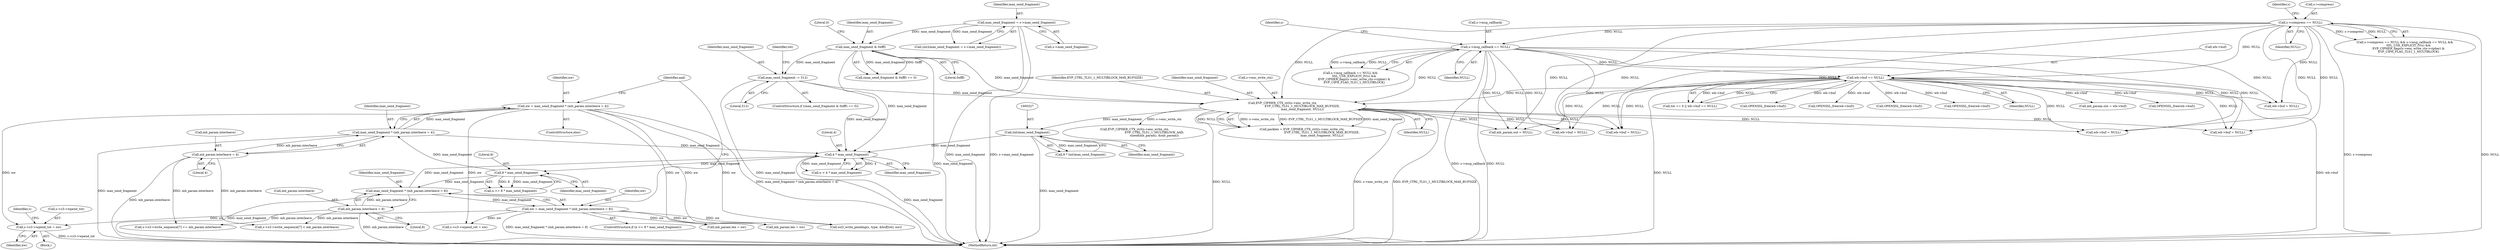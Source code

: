 digraph "0_openssl_77c77f0a1b9f15b869ca3342186dfbedd1119d0e@pointer" {
"1000631" [label="(Call,s->s3->wpend_tot = nw)"];
"1000441" [label="(Call,nw = max_send_fragment * (mb_param.interleave = 4))"];
"1000443" [label="(Call,max_send_fragment * (mb_param.interleave = 4))"];
"1000428" [label="(Call,8 * max_send_fragment)"];
"1000386" [label="(Call,4 * max_send_fragment)"];
"1000292" [label="(Call,max_send_fragment & 0xfff)"];
"1000258" [label="(Call,max_send_fragment = s->max_send_fragment)"];
"1000433" [label="(Call,max_send_fragment * (mb_param.interleave = 8))"];
"1000435" [label="(Call,mb_param.interleave = 8)"];
"1000326" [label="(Call,(int)max_send_fragment)"];
"1000314" [label="(Call,EVP_CIPHER_CTX_ctrl(s->enc_write_ctx,\n                                          EVP_CTRL_TLS1_1_MULTIBLOCK_MAX_BUFSIZE,\n                                          max_send_fragment, NULL))"];
"1000296" [label="(Call,max_send_fragment -= 512)"];
"1000264" [label="(Call,s->compress == NULL)"];
"1000270" [label="(Call,s->msg_callback == NULL)"];
"1000304" [label="(Call,wb->buf == NULL)"];
"1000445" [label="(Call,mb_param.interleave = 4)"];
"1000431" [label="(Call,nw = max_send_fragment * (mb_param.interleave = 8))"];
"1000431" [label="(Call,nw = max_send_fragment * (mb_param.interleave = 8))"];
"1000443" [label="(Call,max_send_fragment * (mb_param.interleave = 4))"];
"1000641" [label="(Identifier,s)"];
"1000382" [label="(Block,)"];
"1000430" [label="(Identifier,max_send_fragment)"];
"1000435" [label="(Call,mb_param.interleave = 8)"];
"1000270" [label="(Call,s->msg_callback == NULL)"];
"1000268" [label="(Identifier,NULL)"];
"1000314" [label="(Call,EVP_CIPHER_CTX_ctrl(s->enc_write_ctx,\n                                          EVP_CTRL_TLS1_1_MULTIBLOCK_MAX_BUFSIZE,\n                                          max_send_fragment, NULL))"];
"1000271" [label="(Call,s->msg_callback)"];
"1000263" [label="(Call,s->compress == NULL && s->msg_callback == NULL &&\n        SSL_USE_EXPLICIT_IV(s) &&\n        EVP_CIPHER_flags(s->enc_write_ctx->cipher) &\n        EVP_CIPH_FLAG_TLS1_1_MULTIBLOCK)"];
"1000632" [label="(Call,s->s3->wpend_tot)"];
"1000260" [label="(Call,s->max_send_fragment)"];
"1000388" [label="(Identifier,max_send_fragment)"];
"1000436" [label="(Call,mb_param.interleave)"];
"1000256" [label="(Call,(int)(max_send_fragment = s->max_send_fragment))"];
"1000384" [label="(Call,n < 4 * max_send_fragment)"];
"1000320" [label="(Identifier,NULL)"];
"1000387" [label="(Literal,4)"];
"1000446" [label="(Call,mb_param.interleave)"];
"1000449" [label="(Literal,4)"];
"1000682" [label="(Call,OPENSSL_free(wb->buf))"];
"1000434" [label="(Identifier,max_send_fragment)"];
"1000439" [label="(Literal,8)"];
"1000664" [label="(Call,ssl3_write_pending(s, type, &buf[tot], nw))"];
"1000442" [label="(Identifier,nw)"];
"1000319" [label="(Identifier,max_send_fragment)"];
"1000326" [label="(Call,(int)max_send_fragment)"];
"1000433" [label="(Call,max_send_fragment * (mb_param.interleave = 8))"];
"1000510" [label="(Call,EVP_CIPHER_CTX_ctrl(s->enc_write_ctx,\n                                          EVP_CTRL_TLS1_1_MULTIBLOCK_AAD,\n                                          sizeof(mb_param), &mb_param))"];
"1000536" [label="(Call,wb->buf = NULL)"];
"1000845" [label="(MethodReturn,int)"];
"1000429" [label="(Literal,8)"];
"1000532" [label="(Call,OPENSSL_free(wb->buf))"];
"1000503" [label="(Call,mb_param.len = nw)"];
"1000304" [label="(Call,wb->buf == NULL)"];
"1000655" [label="(Call,s->s3->wpend_ret = nw)"];
"1000269" [label="(Call,s->msg_callback == NULL &&\n        SSL_USE_EXPLICIT_IV(s) &&\n        EVP_CIPHER_flags(s->enc_write_ctx->cipher) &\n        EVP_CIPH_FLAG_TLS1_1_MULTIBLOCK)"];
"1000312" [label="(Call,packlen = EVP_CIPHER_CTX_ctrl(s->enc_write_ctx,\n                                          EVP_CTRL_TLS1_1_MULTIBLOCK_MAX_BUFSIZE,\n                                          max_send_fragment, NULL))"];
"1000315" [label="(Call,s->enc_write_ctx)"];
"1000441" [label="(Call,nw = max_send_fragment * (mb_param.interleave = 4))"];
"1000711" [label="(Call,wb->buf = NULL)"];
"1000432" [label="(Identifier,nw)"];
"1000297" [label="(Identifier,max_send_fragment)"];
"1000328" [label="(Identifier,max_send_fragment)"];
"1000295" [label="(Literal,0)"];
"1000440" [label="(ControlStructure,else)"];
"1000318" [label="(Identifier,EVP_CTRL_TLS1_1_MULTIBLOCK_MAX_BUFSIZE)"];
"1000451" [label="(Identifier,aad)"];
"1000277" [label="(Identifier,s)"];
"1000557" [label="(Call,mb_param.len = nw)"];
"1000294" [label="(Literal,0xfff)"];
"1000305" [label="(Call,wb->buf)"];
"1000542" [label="(Call,mb_param.out = wb->buf)"];
"1000292" [label="(Call,max_send_fragment & 0xfff)"];
"1000274" [label="(Identifier,NULL)"];
"1000365" [label="(Call,OPENSSL_free(wb->buf))"];
"1000324" [label="(Call,8 * (int)max_send_fragment)"];
"1000686" [label="(Call,wb->buf = NULL)"];
"1000308" [label="(Identifier,NULL)"];
"1000577" [label="(Call,s->s3->write_sequence[7] += mb_param.interleave)"];
"1000369" [label="(Call,wb->buf = NULL)"];
"1000264" [label="(Call,s->compress == NULL)"];
"1000426" [label="(Call,n >= 8 * max_send_fragment)"];
"1000272" [label="(Identifier,s)"];
"1000631" [label="(Call,s->s3->wpend_tot = nw)"];
"1000300" [label="(Call,tot == 0 || wb->buf == NULL)"];
"1000293" [label="(Identifier,max_send_fragment)"];
"1000707" [label="(Call,OPENSSL_free(wb->buf))"];
"1000258" [label="(Call,max_send_fragment = s->max_send_fragment)"];
"1000444" [label="(Identifier,max_send_fragment)"];
"1000425" [label="(ControlStructure,if (n >= 8 * max_send_fragment))"];
"1000428" [label="(Call,8 * max_send_fragment)"];
"1000394" [label="(Call,wb->buf = NULL)"];
"1000296" [label="(Call,max_send_fragment -= 512)"];
"1000589" [label="(Call,s->s3->write_sequence[7] < mb_param.interleave)"];
"1000290" [label="(ControlStructure,if ((max_send_fragment & 0xfff) == 0))"];
"1000291" [label="(Call,(max_send_fragment & 0xfff) == 0)"];
"1000298" [label="(Literal,512)"];
"1000265" [label="(Call,s->compress)"];
"1000259" [label="(Identifier,max_send_fragment)"];
"1000386" [label="(Call,4 * max_send_fragment)"];
"1000390" [label="(Call,OPENSSL_free(wb->buf))"];
"1000493" [label="(Call,mb_param.out = NULL)"];
"1000445" [label="(Call,mb_param.interleave = 4)"];
"1000302" [label="(Identifier,tot)"];
"1000637" [label="(Identifier,nw)"];
"1000631" -> "1000382"  [label="AST: "];
"1000631" -> "1000637"  [label="CFG: "];
"1000632" -> "1000631"  [label="AST: "];
"1000637" -> "1000631"  [label="AST: "];
"1000641" -> "1000631"  [label="CFG: "];
"1000631" -> "1000845"  [label="DDG: s->s3->wpend_tot"];
"1000441" -> "1000631"  [label="DDG: nw"];
"1000431" -> "1000631"  [label="DDG: nw"];
"1000441" -> "1000440"  [label="AST: "];
"1000441" -> "1000443"  [label="CFG: "];
"1000442" -> "1000441"  [label="AST: "];
"1000443" -> "1000441"  [label="AST: "];
"1000451" -> "1000441"  [label="CFG: "];
"1000441" -> "1000845"  [label="DDG: max_send_fragment * (mb_param.interleave = 4)"];
"1000443" -> "1000441"  [label="DDG: max_send_fragment"];
"1000441" -> "1000503"  [label="DDG: nw"];
"1000441" -> "1000557"  [label="DDG: nw"];
"1000441" -> "1000655"  [label="DDG: nw"];
"1000441" -> "1000664"  [label="DDG: nw"];
"1000443" -> "1000445"  [label="CFG: "];
"1000444" -> "1000443"  [label="AST: "];
"1000445" -> "1000443"  [label="AST: "];
"1000443" -> "1000845"  [label="DDG: max_send_fragment"];
"1000443" -> "1000386"  [label="DDG: max_send_fragment"];
"1000428" -> "1000443"  [label="DDG: max_send_fragment"];
"1000445" -> "1000443"  [label="DDG: mb_param.interleave"];
"1000428" -> "1000426"  [label="AST: "];
"1000428" -> "1000430"  [label="CFG: "];
"1000429" -> "1000428"  [label="AST: "];
"1000430" -> "1000428"  [label="AST: "];
"1000426" -> "1000428"  [label="CFG: "];
"1000428" -> "1000426"  [label="DDG: 8"];
"1000428" -> "1000426"  [label="DDG: max_send_fragment"];
"1000386" -> "1000428"  [label="DDG: max_send_fragment"];
"1000428" -> "1000433"  [label="DDG: max_send_fragment"];
"1000386" -> "1000384"  [label="AST: "];
"1000386" -> "1000388"  [label="CFG: "];
"1000387" -> "1000386"  [label="AST: "];
"1000388" -> "1000386"  [label="AST: "];
"1000384" -> "1000386"  [label="CFG: "];
"1000386" -> "1000845"  [label="DDG: max_send_fragment"];
"1000386" -> "1000384"  [label="DDG: 4"];
"1000386" -> "1000384"  [label="DDG: max_send_fragment"];
"1000292" -> "1000386"  [label="DDG: max_send_fragment"];
"1000433" -> "1000386"  [label="DDG: max_send_fragment"];
"1000326" -> "1000386"  [label="DDG: max_send_fragment"];
"1000296" -> "1000386"  [label="DDG: max_send_fragment"];
"1000292" -> "1000291"  [label="AST: "];
"1000292" -> "1000294"  [label="CFG: "];
"1000293" -> "1000292"  [label="AST: "];
"1000294" -> "1000292"  [label="AST: "];
"1000295" -> "1000292"  [label="CFG: "];
"1000292" -> "1000845"  [label="DDG: max_send_fragment"];
"1000292" -> "1000291"  [label="DDG: max_send_fragment"];
"1000292" -> "1000291"  [label="DDG: 0xfff"];
"1000258" -> "1000292"  [label="DDG: max_send_fragment"];
"1000292" -> "1000296"  [label="DDG: max_send_fragment"];
"1000292" -> "1000314"  [label="DDG: max_send_fragment"];
"1000258" -> "1000256"  [label="AST: "];
"1000258" -> "1000260"  [label="CFG: "];
"1000259" -> "1000258"  [label="AST: "];
"1000260" -> "1000258"  [label="AST: "];
"1000256" -> "1000258"  [label="CFG: "];
"1000258" -> "1000845"  [label="DDG: max_send_fragment"];
"1000258" -> "1000845"  [label="DDG: s->max_send_fragment"];
"1000258" -> "1000256"  [label="DDG: max_send_fragment"];
"1000433" -> "1000431"  [label="AST: "];
"1000433" -> "1000435"  [label="CFG: "];
"1000434" -> "1000433"  [label="AST: "];
"1000435" -> "1000433"  [label="AST: "];
"1000431" -> "1000433"  [label="CFG: "];
"1000433" -> "1000845"  [label="DDG: max_send_fragment"];
"1000433" -> "1000431"  [label="DDG: max_send_fragment"];
"1000435" -> "1000433"  [label="DDG: mb_param.interleave"];
"1000435" -> "1000439"  [label="CFG: "];
"1000436" -> "1000435"  [label="AST: "];
"1000439" -> "1000435"  [label="AST: "];
"1000435" -> "1000845"  [label="DDG: mb_param.interleave"];
"1000435" -> "1000577"  [label="DDG: mb_param.interleave"];
"1000435" -> "1000589"  [label="DDG: mb_param.interleave"];
"1000326" -> "1000324"  [label="AST: "];
"1000326" -> "1000328"  [label="CFG: "];
"1000327" -> "1000326"  [label="AST: "];
"1000328" -> "1000326"  [label="AST: "];
"1000324" -> "1000326"  [label="CFG: "];
"1000326" -> "1000845"  [label="DDG: max_send_fragment"];
"1000326" -> "1000324"  [label="DDG: max_send_fragment"];
"1000314" -> "1000326"  [label="DDG: max_send_fragment"];
"1000314" -> "1000312"  [label="AST: "];
"1000314" -> "1000320"  [label="CFG: "];
"1000315" -> "1000314"  [label="AST: "];
"1000318" -> "1000314"  [label="AST: "];
"1000319" -> "1000314"  [label="AST: "];
"1000320" -> "1000314"  [label="AST: "];
"1000312" -> "1000314"  [label="CFG: "];
"1000314" -> "1000845"  [label="DDG: s->enc_write_ctx"];
"1000314" -> "1000845"  [label="DDG: EVP_CTRL_TLS1_1_MULTIBLOCK_MAX_BUFSIZE"];
"1000314" -> "1000845"  [label="DDG: NULL"];
"1000314" -> "1000312"  [label="DDG: s->enc_write_ctx"];
"1000314" -> "1000312"  [label="DDG: EVP_CTRL_TLS1_1_MULTIBLOCK_MAX_BUFSIZE"];
"1000314" -> "1000312"  [label="DDG: max_send_fragment"];
"1000314" -> "1000312"  [label="DDG: NULL"];
"1000296" -> "1000314"  [label="DDG: max_send_fragment"];
"1000264" -> "1000314"  [label="DDG: NULL"];
"1000270" -> "1000314"  [label="DDG: NULL"];
"1000304" -> "1000314"  [label="DDG: NULL"];
"1000314" -> "1000394"  [label="DDG: NULL"];
"1000314" -> "1000493"  [label="DDG: NULL"];
"1000314" -> "1000510"  [label="DDG: s->enc_write_ctx"];
"1000314" -> "1000536"  [label="DDG: NULL"];
"1000314" -> "1000686"  [label="DDG: NULL"];
"1000314" -> "1000711"  [label="DDG: NULL"];
"1000296" -> "1000290"  [label="AST: "];
"1000296" -> "1000298"  [label="CFG: "];
"1000297" -> "1000296"  [label="AST: "];
"1000298" -> "1000296"  [label="AST: "];
"1000302" -> "1000296"  [label="CFG: "];
"1000296" -> "1000845"  [label="DDG: max_send_fragment"];
"1000264" -> "1000263"  [label="AST: "];
"1000264" -> "1000268"  [label="CFG: "];
"1000265" -> "1000264"  [label="AST: "];
"1000268" -> "1000264"  [label="AST: "];
"1000272" -> "1000264"  [label="CFG: "];
"1000263" -> "1000264"  [label="CFG: "];
"1000264" -> "1000845"  [label="DDG: s->compress"];
"1000264" -> "1000845"  [label="DDG: NULL"];
"1000264" -> "1000263"  [label="DDG: s->compress"];
"1000264" -> "1000263"  [label="DDG: NULL"];
"1000264" -> "1000270"  [label="DDG: NULL"];
"1000264" -> "1000304"  [label="DDG: NULL"];
"1000264" -> "1000369"  [label="DDG: NULL"];
"1000264" -> "1000394"  [label="DDG: NULL"];
"1000264" -> "1000493"  [label="DDG: NULL"];
"1000264" -> "1000536"  [label="DDG: NULL"];
"1000264" -> "1000686"  [label="DDG: NULL"];
"1000264" -> "1000711"  [label="DDG: NULL"];
"1000270" -> "1000269"  [label="AST: "];
"1000270" -> "1000274"  [label="CFG: "];
"1000271" -> "1000270"  [label="AST: "];
"1000274" -> "1000270"  [label="AST: "];
"1000277" -> "1000270"  [label="CFG: "];
"1000269" -> "1000270"  [label="CFG: "];
"1000270" -> "1000845"  [label="DDG: NULL"];
"1000270" -> "1000845"  [label="DDG: s->msg_callback"];
"1000270" -> "1000269"  [label="DDG: s->msg_callback"];
"1000270" -> "1000269"  [label="DDG: NULL"];
"1000270" -> "1000304"  [label="DDG: NULL"];
"1000270" -> "1000369"  [label="DDG: NULL"];
"1000270" -> "1000394"  [label="DDG: NULL"];
"1000270" -> "1000493"  [label="DDG: NULL"];
"1000270" -> "1000536"  [label="DDG: NULL"];
"1000270" -> "1000686"  [label="DDG: NULL"];
"1000270" -> "1000711"  [label="DDG: NULL"];
"1000304" -> "1000300"  [label="AST: "];
"1000304" -> "1000308"  [label="CFG: "];
"1000305" -> "1000304"  [label="AST: "];
"1000308" -> "1000304"  [label="AST: "];
"1000300" -> "1000304"  [label="CFG: "];
"1000304" -> "1000845"  [label="DDG: wb->buf"];
"1000304" -> "1000845"  [label="DDG: NULL"];
"1000304" -> "1000300"  [label="DDG: wb->buf"];
"1000304" -> "1000300"  [label="DDG: NULL"];
"1000304" -> "1000365"  [label="DDG: wb->buf"];
"1000304" -> "1000369"  [label="DDG: NULL"];
"1000304" -> "1000390"  [label="DDG: wb->buf"];
"1000304" -> "1000394"  [label="DDG: NULL"];
"1000304" -> "1000493"  [label="DDG: NULL"];
"1000304" -> "1000532"  [label="DDG: wb->buf"];
"1000304" -> "1000536"  [label="DDG: NULL"];
"1000304" -> "1000542"  [label="DDG: wb->buf"];
"1000304" -> "1000682"  [label="DDG: wb->buf"];
"1000304" -> "1000686"  [label="DDG: NULL"];
"1000304" -> "1000707"  [label="DDG: wb->buf"];
"1000304" -> "1000711"  [label="DDG: NULL"];
"1000445" -> "1000449"  [label="CFG: "];
"1000446" -> "1000445"  [label="AST: "];
"1000449" -> "1000445"  [label="AST: "];
"1000445" -> "1000845"  [label="DDG: mb_param.interleave"];
"1000445" -> "1000577"  [label="DDG: mb_param.interleave"];
"1000445" -> "1000589"  [label="DDG: mb_param.interleave"];
"1000431" -> "1000425"  [label="AST: "];
"1000432" -> "1000431"  [label="AST: "];
"1000451" -> "1000431"  [label="CFG: "];
"1000431" -> "1000845"  [label="DDG: max_send_fragment * (mb_param.interleave = 8)"];
"1000431" -> "1000503"  [label="DDG: nw"];
"1000431" -> "1000557"  [label="DDG: nw"];
"1000431" -> "1000655"  [label="DDG: nw"];
"1000431" -> "1000664"  [label="DDG: nw"];
}
